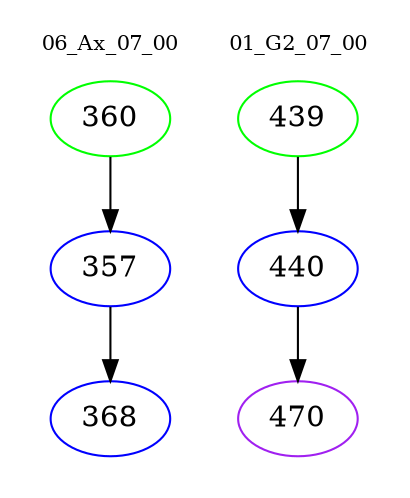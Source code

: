 digraph{
subgraph cluster_0 {
color = white
label = "06_Ax_07_00";
fontsize=10;
T0_360 [label="360", color="green"]
T0_360 -> T0_357 [color="black"]
T0_357 [label="357", color="blue"]
T0_357 -> T0_368 [color="black"]
T0_368 [label="368", color="blue"]
}
subgraph cluster_1 {
color = white
label = "01_G2_07_00";
fontsize=10;
T1_439 [label="439", color="green"]
T1_439 -> T1_440 [color="black"]
T1_440 [label="440", color="blue"]
T1_440 -> T1_470 [color="black"]
T1_470 [label="470", color="purple"]
}
}
